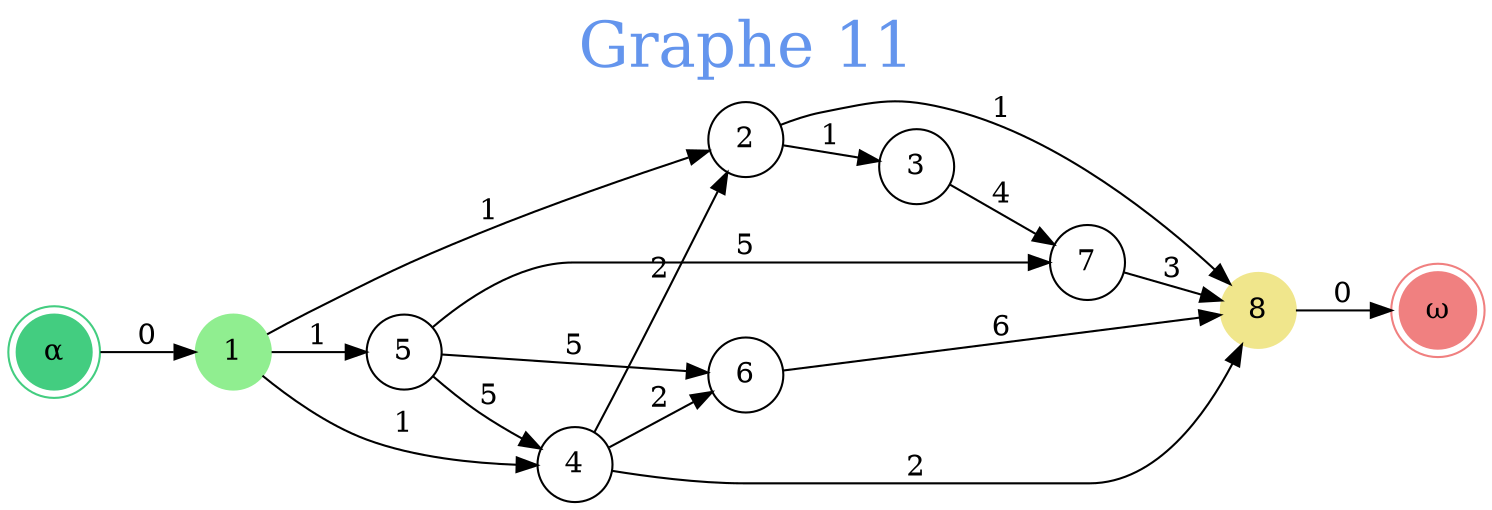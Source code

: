 // Graphe 11
digraph {
	rankdir=LR
	graph [fontcolor=cornflowerblue fontsize=30 label="Graphe 11" labelloc=t]
	0 [label="α" color=seagreen3 shape=doublecircle style=filled]
	1 [label=1 color=lightgreen shape=circle style=filled]
	2 [label=2 shape=circle]
	3 [label=3 shape=circle]
	4 [label=4 shape=circle]
	5 [label=5 shape=circle]
	6 [label=6 shape=circle]
	7 [label=7 shape=circle]
	8 [label=8 color=khaki shape=circle style=filled]
	9 [label="ω" color=lightcoral shape=doublecircle style=filled]
	0 -> 1 [label=0]
	1 -> 2 [label=1]
	1 -> 4 [label=1]
	1 -> 5 [label=1]
	2 -> 3 [label=1]
	2 -> 8 [label=1]
	3 -> 7 [label=4]
	4 -> 2 [label=2]
	4 -> 6 [label=2]
	4 -> 8 [label=2]
	5 -> 4 [label=5]
	5 -> 6 [label=5]
	5 -> 7 [label=5]
	6 -> 8 [label=6]
	7 -> 8 [label=3]
	8 -> 9 [label=0]
}
